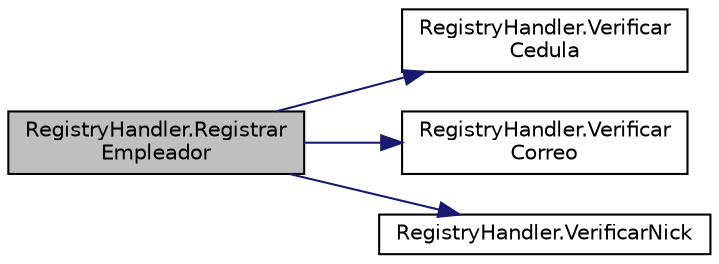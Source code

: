 digraph "RegistryHandler.RegistrarEmpleador"
{
 // INTERACTIVE_SVG=YES
 // LATEX_PDF_SIZE
  edge [fontname="Helvetica",fontsize="10",labelfontname="Helvetica",labelfontsize="10"];
  node [fontname="Helvetica",fontsize="10",shape=record];
  rankdir="LR";
  Node1 [label="RegistryHandler.Registrar\lEmpleador",height=0.2,width=0.4,color="black", fillcolor="grey75", style="filled", fontcolor="black",tooltip="Método para registrar un empleador"];
  Node1 -> Node2 [color="midnightblue",fontsize="10",style="solid",fontname="Helvetica"];
  Node2 [label="RegistryHandler.Verificar\lCedula",height=0.2,width=0.4,color="black", fillcolor="white", style="filled",URL="$classRegistryHandler.html#a4ba76c1e045bdb0c91f86046ccd7d013",tooltip="Método para verificar la cédula de un Usuario"];
  Node1 -> Node3 [color="midnightblue",fontsize="10",style="solid",fontname="Helvetica"];
  Node3 [label="RegistryHandler.Verificar\lCorreo",height=0.2,width=0.4,color="black", fillcolor="white", style="filled",URL="$classRegistryHandler.html#af10d84e8aa21d69e609c9c89a36cab65",tooltip="Método para verificar el correo de un Usuario"];
  Node1 -> Node4 [color="midnightblue",fontsize="10",style="solid",fontname="Helvetica"];
  Node4 [label="RegistryHandler.VerificarNick",height=0.2,width=0.4,color="black", fillcolor="white", style="filled",URL="$classRegistryHandler.html#a37e94f8f67ac04e96431d9dfe7c0d64a",tooltip="Método para verificar el nickname de un Usuario"];
}
